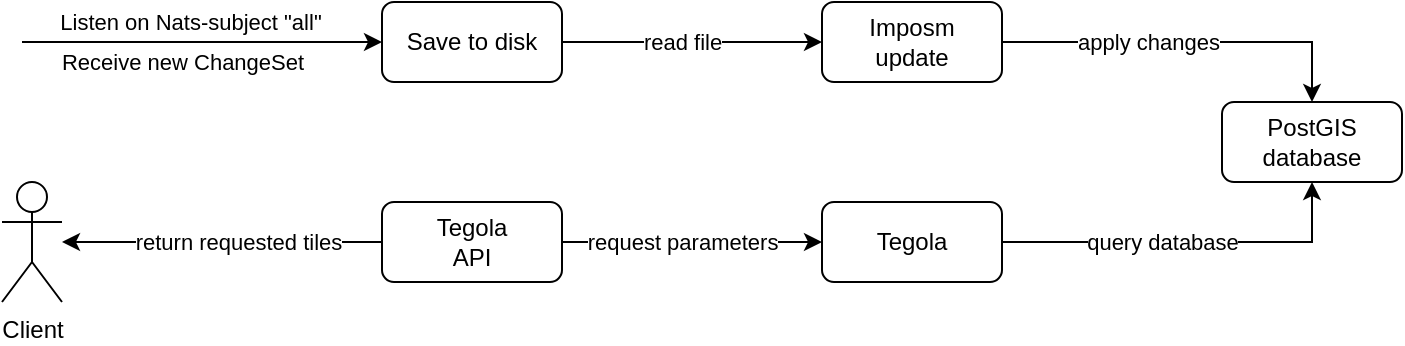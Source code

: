 <mxfile version="17.1.2" type="device"><diagram id="zlkikwzXKD0snVzNmwe3" name="Page-1"><mxGraphModel dx="902" dy="549" grid="1" gridSize="10" guides="1" tooltips="1" connect="1" arrows="1" fold="1" page="1" pageScale="1" pageWidth="1169" pageHeight="827" math="0" shadow="0"><root><mxCell id="0"/><mxCell id="1" parent="0"/><mxCell id="zOCQ-luEpfvhDjp2OqKu-3" value="" style="endArrow=classic;html=1;rounded=0;entryX=0;entryY=0.5;entryDx=0;entryDy=0;" edge="1" parent="1" target="zOCQ-luEpfvhDjp2OqKu-8"><mxGeometry width="50" height="50" relative="1" as="geometry"><mxPoint x="120" y="320" as="sourcePoint"/><mxPoint x="320" y="320" as="targetPoint"/></mxGeometry></mxCell><mxCell id="zOCQ-luEpfvhDjp2OqKu-5" value="Listen on Nats-subject &quot;all&quot;" style="edgeLabel;html=1;align=center;verticalAlign=middle;resizable=0;points=[];" vertex="1" connectable="0" parent="zOCQ-luEpfvhDjp2OqKu-3"><mxGeometry x="-0.116" y="-1" relative="1" as="geometry"><mxPoint x="4" y="-11" as="offset"/></mxGeometry></mxCell><mxCell id="zOCQ-luEpfvhDjp2OqKu-6" value="Receive new ChangeSet" style="edgeLabel;html=1;align=center;verticalAlign=middle;resizable=0;points=[];" vertex="1" connectable="0" parent="zOCQ-luEpfvhDjp2OqKu-3"><mxGeometry x="-0.521" y="-1" relative="1" as="geometry"><mxPoint x="37" y="9" as="offset"/></mxGeometry></mxCell><mxCell id="zOCQ-luEpfvhDjp2OqKu-10" style="edgeStyle=orthogonalEdgeStyle;rounded=0;orthogonalLoop=1;jettySize=auto;html=1;exitX=1;exitY=0.5;exitDx=0;exitDy=0;entryX=0;entryY=0.5;entryDx=0;entryDy=0;" edge="1" parent="1" source="zOCQ-luEpfvhDjp2OqKu-8" target="zOCQ-luEpfvhDjp2OqKu-9"><mxGeometry relative="1" as="geometry"/></mxCell><mxCell id="zOCQ-luEpfvhDjp2OqKu-11" value="read file" style="edgeLabel;html=1;align=center;verticalAlign=middle;resizable=0;points=[];" vertex="1" connectable="0" parent="zOCQ-luEpfvhDjp2OqKu-10"><mxGeometry x="-0.247" relative="1" as="geometry"><mxPoint x="11" as="offset"/></mxGeometry></mxCell><mxCell id="zOCQ-luEpfvhDjp2OqKu-8" value="Save to disk" style="rounded=1;whiteSpace=wrap;html=1;" vertex="1" parent="1"><mxGeometry x="300" y="300" width="90" height="40" as="geometry"/></mxCell><mxCell id="zOCQ-luEpfvhDjp2OqKu-13" style="edgeStyle=orthogonalEdgeStyle;rounded=0;orthogonalLoop=1;jettySize=auto;html=1;entryX=0.5;entryY=0;entryDx=0;entryDy=0;" edge="1" parent="1" source="zOCQ-luEpfvhDjp2OqKu-9" target="zOCQ-luEpfvhDjp2OqKu-12"><mxGeometry relative="1" as="geometry"/></mxCell><mxCell id="zOCQ-luEpfvhDjp2OqKu-14" value="apply changes" style="edgeLabel;html=1;align=center;verticalAlign=middle;resizable=0;points=[];" vertex="1" connectable="0" parent="zOCQ-luEpfvhDjp2OqKu-13"><mxGeometry x="-0.219" y="-1" relative="1" as="geometry"><mxPoint x="1" y="-1" as="offset"/></mxGeometry></mxCell><mxCell id="zOCQ-luEpfvhDjp2OqKu-9" value="Imposm&lt;br&gt;update" style="rounded=1;whiteSpace=wrap;html=1;" vertex="1" parent="1"><mxGeometry x="520" y="300" width="90" height="40" as="geometry"/></mxCell><mxCell id="zOCQ-luEpfvhDjp2OqKu-12" value="PostGIS&lt;br&gt;database" style="rounded=1;whiteSpace=wrap;html=1;" vertex="1" parent="1"><mxGeometry x="720" y="350" width="90" height="40" as="geometry"/></mxCell><mxCell id="zOCQ-luEpfvhDjp2OqKu-18" style="edgeStyle=orthogonalEdgeStyle;rounded=0;orthogonalLoop=1;jettySize=auto;html=1;entryX=0.5;entryY=1;entryDx=0;entryDy=0;" edge="1" parent="1" source="zOCQ-luEpfvhDjp2OqKu-15" target="zOCQ-luEpfvhDjp2OqKu-12"><mxGeometry relative="1" as="geometry"/></mxCell><mxCell id="zOCQ-luEpfvhDjp2OqKu-19" value="query database" style="edgeLabel;html=1;align=center;verticalAlign=middle;resizable=0;points=[];" vertex="1" connectable="0" parent="zOCQ-luEpfvhDjp2OqKu-18"><mxGeometry x="-0.141" relative="1" as="geometry"><mxPoint as="offset"/></mxGeometry></mxCell><mxCell id="zOCQ-luEpfvhDjp2OqKu-15" value="Tegola" style="rounded=1;whiteSpace=wrap;html=1;" vertex="1" parent="1"><mxGeometry x="520" y="400" width="90" height="40" as="geometry"/></mxCell><mxCell id="zOCQ-luEpfvhDjp2OqKu-20" value="Client" style="shape=umlActor;verticalLabelPosition=bottom;verticalAlign=top;html=1;outlineConnect=0;" vertex="1" parent="1"><mxGeometry x="110" y="390" width="30" height="60" as="geometry"/></mxCell><mxCell id="zOCQ-luEpfvhDjp2OqKu-24" style="edgeStyle=orthogonalEdgeStyle;rounded=0;orthogonalLoop=1;jettySize=auto;html=1;exitX=1;exitY=0.5;exitDx=0;exitDy=0;entryX=0;entryY=0.5;entryDx=0;entryDy=0;" edge="1" parent="1" source="zOCQ-luEpfvhDjp2OqKu-22" target="zOCQ-luEpfvhDjp2OqKu-15"><mxGeometry relative="1" as="geometry"/></mxCell><mxCell id="zOCQ-luEpfvhDjp2OqKu-31" value="request parameters" style="edgeLabel;html=1;align=center;verticalAlign=middle;resizable=0;points=[];" vertex="1" connectable="0" parent="zOCQ-luEpfvhDjp2OqKu-24"><mxGeometry x="-0.152" relative="1" as="geometry"><mxPoint x="5" as="offset"/></mxGeometry></mxCell><mxCell id="zOCQ-luEpfvhDjp2OqKu-29" style="edgeStyle=orthogonalEdgeStyle;rounded=0;orthogonalLoop=1;jettySize=auto;html=1;" edge="1" parent="1" source="zOCQ-luEpfvhDjp2OqKu-22" target="zOCQ-luEpfvhDjp2OqKu-20"><mxGeometry relative="1" as="geometry"/></mxCell><mxCell id="zOCQ-luEpfvhDjp2OqKu-30" value="return requested tiles" style="edgeLabel;html=1;align=center;verticalAlign=middle;resizable=0;points=[];" vertex="1" connectable="0" parent="zOCQ-luEpfvhDjp2OqKu-29"><mxGeometry x="0.169" y="-1" relative="1" as="geometry"><mxPoint x="21" y="1" as="offset"/></mxGeometry></mxCell><mxCell id="zOCQ-luEpfvhDjp2OqKu-22" value="Tegola&lt;br&gt;API" style="rounded=1;whiteSpace=wrap;html=1;" vertex="1" parent="1"><mxGeometry x="300" y="400" width="90" height="40" as="geometry"/></mxCell></root></mxGraphModel></diagram></mxfile>